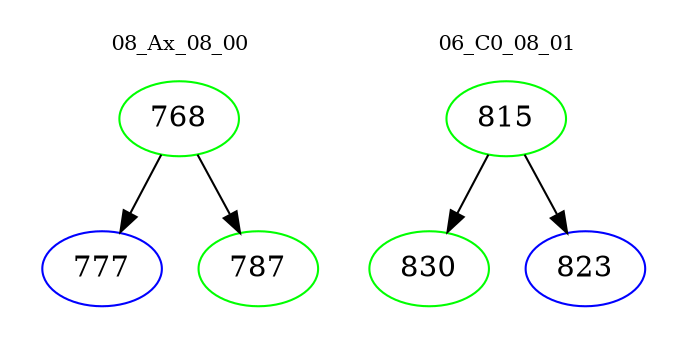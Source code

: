 digraph{
subgraph cluster_0 {
color = white
label = "08_Ax_08_00";
fontsize=10;
T0_768 [label="768", color="green"]
T0_768 -> T0_777 [color="black"]
T0_777 [label="777", color="blue"]
T0_768 -> T0_787 [color="black"]
T0_787 [label="787", color="green"]
}
subgraph cluster_1 {
color = white
label = "06_C0_08_01";
fontsize=10;
T1_815 [label="815", color="green"]
T1_815 -> T1_830 [color="black"]
T1_830 [label="830", color="green"]
T1_815 -> T1_823 [color="black"]
T1_823 [label="823", color="blue"]
}
}
